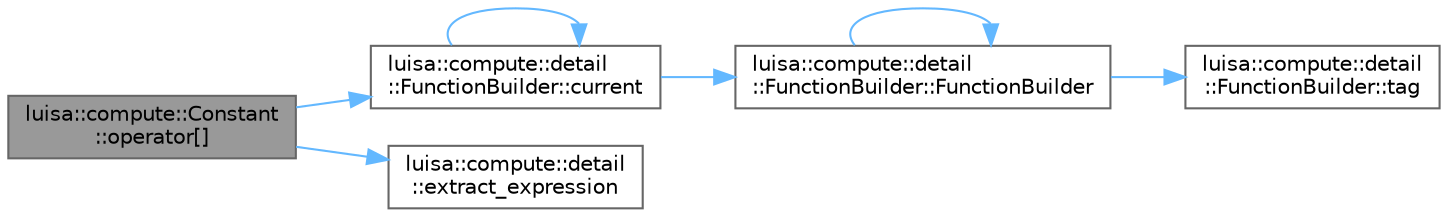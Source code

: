 digraph "luisa::compute::Constant::operator[]"
{
 // LATEX_PDF_SIZE
  bgcolor="transparent";
  edge [fontname=Helvetica,fontsize=10,labelfontname=Helvetica,labelfontsize=10];
  node [fontname=Helvetica,fontsize=10,shape=box,height=0.2,width=0.4];
  rankdir="LR";
  Node1 [id="Node000001",label="luisa::compute::Constant\l::operator[]",height=0.2,width=0.4,color="gray40", fillcolor="grey60", style="filled", fontcolor="black",tooltip="Access member of constant"];
  Node1 -> Node2 [id="edge1_Node000001_Node000002",color="steelblue1",style="solid",tooltip=" "];
  Node2 [id="Node000002",label="luisa::compute::detail\l::FunctionBuilder::current",height=0.2,width=0.4,color="grey40", fillcolor="white", style="filled",URL="$classluisa_1_1compute_1_1detail_1_1_function_builder.html#a4590ef89abb9497192eb36510caf0384",tooltip="Return current function builder on function stack."];
  Node2 -> Node2 [id="edge2_Node000002_Node000002",color="steelblue1",style="solid",tooltip=" "];
  Node2 -> Node3 [id="edge3_Node000002_Node000003",color="steelblue1",style="solid",tooltip=" "];
  Node3 [id="Node000003",label="luisa::compute::detail\l::FunctionBuilder::FunctionBuilder",height=0.2,width=0.4,color="grey40", fillcolor="white", style="filled",URL="$classluisa_1_1compute_1_1detail_1_1_function_builder.html#ad83f8a838bb7772fda8cf81d349e299f",tooltip="Construct a new Function Builder object"];
  Node3 -> Node3 [id="edge4_Node000003_Node000003",color="steelblue1",style="solid",tooltip=" "];
  Node3 -> Node4 [id="edge5_Node000003_Node000004",color="steelblue1",style="solid",tooltip=" "];
  Node4 [id="Node000004",label="luisa::compute::detail\l::FunctionBuilder::tag",height=0.2,width=0.4,color="grey40", fillcolor="white", style="filled",URL="$classluisa_1_1compute_1_1detail_1_1_function_builder.html#ada82e67c00b4091b4b8827303d97c87b",tooltip="Return tag(KERNEL, CALLABLE)."];
  Node1 -> Node5 [id="edge6_Node000001_Node000005",color="steelblue1",style="solid",tooltip=" "];
  Node5 [id="Node000005",label="luisa::compute::detail\l::extract_expression",height=0.2,width=0.4,color="grey40", fillcolor="white", style="filled",URL="$namespaceluisa_1_1compute_1_1detail.html#af5ea7b87d6c0847255b35710ebc5579f",tooltip="Extract or construct expression from given data"];
}
